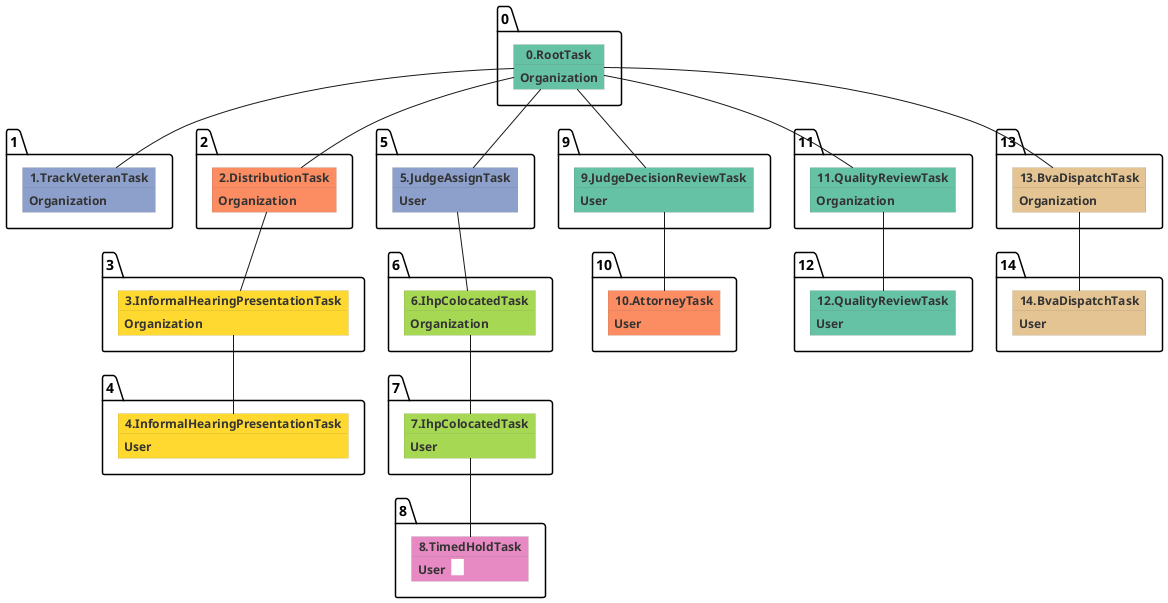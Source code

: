 @startuml
skinparam {
  ObjectBorderColor #555
  ObjectBorderThickness 0
  ObjectFontStyle bold
  ObjectFontSize 14
  ObjectAttributeFontColor #333
  ObjectAttributeFontSize 12
}
  object 0.RootTask #66c2a5 {
Organization
}
  object 1.TrackVeteranTask #8da0cb {
Organization
}
  object 2.DistributionTask #fc8d62 {
Organization
}
  object 3.InformalHearingPresentationTask #ffd92f {
Organization
}
  object 4.InformalHearingPresentationTask #ffd92f {
User
}
  object 5.JudgeAssignTask #8da0cb {
User
}
  object 6.IhpColocatedTask #a6d854 {
Organization
}
  object 7.IhpColocatedTask #a6d854 {
User
}
  object 8.TimedHoldTask #e78ac3 {
User  <back:white>    </back>
}
  object 9.JudgeDecisionReviewTask #66c2a5 {
User
}
  object 10.AttorneyTask #fc8d62 {
User
}
  object 11.QualityReviewTask #66c2a5 {
Organization
}
  object 12.QualityReviewTask #66c2a5 {
User
}
  object 13.BvaDispatchTask #e5c494 {
Organization
}
  object 14.BvaDispatchTask #e5c494 {
User
}
0.RootTask -- 1.TrackVeteranTask
0.RootTask -- 2.DistributionTask
2.DistributionTask -- 3.InformalHearingPresentationTask
3.InformalHearingPresentationTask -- 4.InformalHearingPresentationTask
0.RootTask -- 5.JudgeAssignTask
5.JudgeAssignTask -- 6.IhpColocatedTask
6.IhpColocatedTask -- 7.IhpColocatedTask
7.IhpColocatedTask -- 8.TimedHoldTask
0.RootTask -- 9.JudgeDecisionReviewTask
9.JudgeDecisionReviewTask -- 10.AttorneyTask
0.RootTask -- 11.QualityReviewTask
11.QualityReviewTask -- 12.QualityReviewTask
0.RootTask -- 13.BvaDispatchTask
13.BvaDispatchTask -- 14.BvaDispatchTask
@enduml
